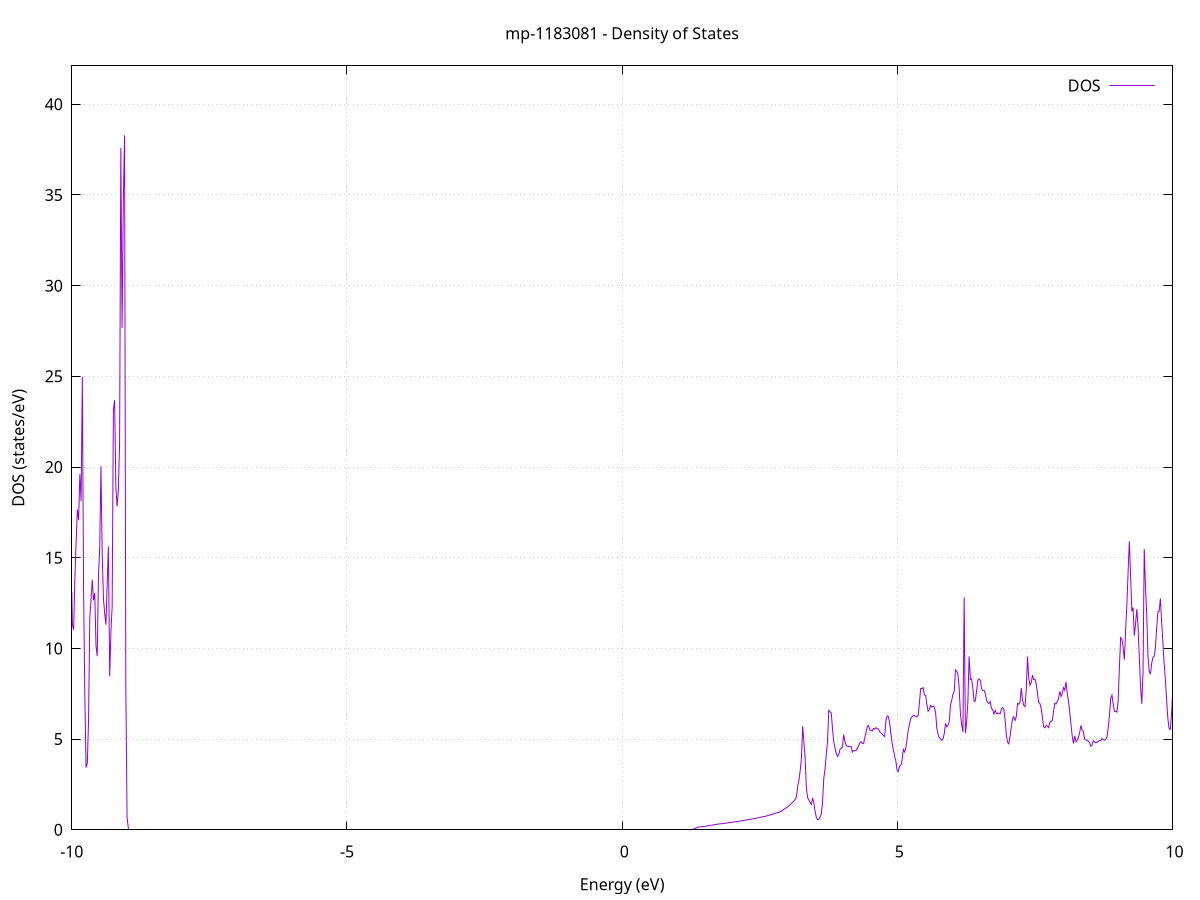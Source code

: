 set title 'mp-1183081 - Density of States'
set xlabel 'Energy (eV)'
set ylabel 'DOS (states/eV)'
set grid
set xrange [-10:10]
set yrange [0:42.118]
set xzeroaxis lt -1
set terminal png size 800,600
set output 'mp-1183081_dos_gnuplot.png'
plot '-' using 1:2 with lines title 'DOS'
-31.721200 0.000000
-31.698600 0.000000
-31.676100 0.000000
-31.653500 0.000000
-31.630900 0.000000
-31.608400 0.000000
-31.585800 0.000000
-31.563200 0.000000
-31.540700 0.000000
-31.518100 0.000000
-31.495500 0.000000
-31.473000 0.000000
-31.450400 0.000000
-31.427800 0.000000
-31.405300 0.000000
-31.382700 0.000000
-31.360100 0.000000
-31.337600 0.000000
-31.315000 0.000000
-31.292400 0.000000
-31.269900 0.000000
-31.247300 0.000000
-31.224700 0.000000
-31.202200 0.000000
-31.179600 0.000000
-31.157000 0.000000
-31.134500 0.000000
-31.111900 0.000000
-31.089300 0.000000
-31.066800 0.000000
-31.044200 0.000000
-31.021600 0.000000
-30.999100 0.000000
-30.976500 0.000000
-30.953900 0.000000
-30.931300 0.000000
-30.908800 0.000000
-30.886200 0.000000
-30.863600 0.000000
-30.841100 0.000000
-30.818500 0.000000
-30.795900 0.000000
-30.773400 0.000000
-30.750800 0.000000
-30.728200 0.000000
-30.705700 0.000000
-30.683100 0.000000
-30.660500 0.000000
-30.638000 0.000000
-30.615400 0.000000
-30.592800 0.000000
-30.570300 0.000000
-30.547700 0.000000
-30.525100 0.000000
-30.502600 0.000000
-30.480000 0.000000
-30.457400 0.000000
-30.434900 0.000000
-30.412300 0.000000
-30.389700 0.000000
-30.367200 0.000000
-30.344600 0.000000
-30.322000 0.000000
-30.299500 0.000000
-30.276900 0.000000
-30.254300 0.000000
-30.231800 0.000000
-30.209200 0.000000
-30.186600 0.000000
-30.164100 0.000000
-30.141500 0.000000
-30.118900 0.000000
-30.096400 0.000000
-30.073800 0.000000
-30.051200 0.000000
-30.028700 0.000000
-30.006100 0.000000
-29.983500 0.000000
-29.961000 0.000000
-29.938400 0.000000
-29.915800 0.000000
-29.893300 0.000000
-29.870700 0.000000
-29.848100 0.000000
-29.825600 0.000000
-29.803000 0.000000
-29.780400 0.000000
-29.757900 0.000000
-29.735300 0.000000
-29.712700 0.000000
-29.690200 0.000000
-29.667600 1.413000
-29.645000 18.239900
-29.622500 35.689800
-29.599900 29.346100
-29.577300 43.227000
-29.554700 97.148700
-29.532200 30.524300
-29.509600 0.000000
-29.487000 0.000000
-29.464500 0.000000
-29.441900 0.000000
-29.419300 0.000000
-29.396800 0.000000
-29.374200 0.000000
-29.351600 0.000000
-29.329100 0.000000
-29.306500 0.000000
-29.283900 0.000000
-29.261400 0.000000
-29.238800 0.000000
-29.216200 0.000000
-29.193700 0.000000
-29.171100 0.000000
-29.148500 0.000000
-29.126000 0.000000
-29.103400 0.000000
-29.080800 0.000000
-29.058300 0.000000
-29.035700 0.000000
-29.013100 0.000000
-28.990600 0.000000
-28.968000 0.000000
-28.945400 0.000000
-28.922900 0.000000
-28.900300 0.000000
-28.877700 0.000000
-28.855200 0.000000
-28.832600 0.000000
-28.810000 0.000000
-28.787500 0.000000
-28.764900 0.000000
-28.742300 0.000000
-28.719800 0.000000
-28.697200 0.000000
-28.674600 0.000000
-28.652100 0.000000
-28.629500 0.000000
-28.606900 0.000000
-28.584400 0.000000
-28.561800 0.000000
-28.539200 0.000000
-28.516700 0.000000
-28.494100 0.000000
-28.471500 0.000000
-28.449000 0.000000
-28.426400 0.000000
-28.403800 0.000000
-28.381300 0.000000
-28.358700 0.000000
-28.336100 0.000000
-28.313600 0.000000
-28.291000 0.000000
-28.268400 0.000000
-28.245800 0.000000
-28.223300 0.000000
-28.200700 0.000000
-28.178100 0.000000
-28.155600 0.000000
-28.133000 0.000000
-28.110400 0.000000
-28.087900 0.000000
-28.065300 0.000000
-28.042700 0.000000
-28.020200 0.000000
-27.997600 0.000000
-27.975000 0.000000
-27.952500 0.000000
-27.929900 0.000000
-27.907300 0.000000
-27.884800 0.000000
-27.862200 0.000000
-27.839600 0.000000
-27.817100 0.000000
-27.794500 0.000000
-27.771900 0.000000
-27.749400 0.000000
-27.726800 0.000000
-27.704200 0.000000
-27.681700 0.000000
-27.659100 0.000000
-27.636500 0.000000
-27.614000 0.000000
-27.591400 0.000000
-27.568800 0.000000
-27.546300 0.000000
-27.523700 0.000000
-27.501100 0.000000
-27.478600 0.000000
-27.456000 0.000000
-27.433400 0.000000
-27.410900 0.000000
-27.388300 0.000000
-27.365700 0.000000
-27.343200 0.000000
-27.320600 0.000000
-27.298000 0.000000
-27.275500 0.000000
-27.252900 0.000000
-27.230300 0.000000
-27.207800 0.000000
-27.185200 0.000000
-27.162600 0.000000
-27.140100 0.000000
-27.117500 0.000000
-27.094900 0.000000
-27.072400 0.000000
-27.049800 0.000000
-27.027200 0.000000
-27.004700 0.000000
-26.982100 0.000000
-26.959500 0.000000
-26.937000 0.000000
-26.914400 0.000000
-26.891800 0.000000
-26.869200 0.000000
-26.846700 0.000000
-26.824100 0.000000
-26.801500 0.000000
-26.779000 0.000000
-26.756400 0.000000
-26.733800 0.000000
-26.711300 0.000000
-26.688700 0.000000
-26.666100 0.000000
-26.643600 0.000000
-26.621000 0.000000
-26.598400 0.000000
-26.575900 0.000000
-26.553300 0.000000
-26.530700 0.000000
-26.508200 0.000000
-26.485600 0.000000
-26.463000 0.000000
-26.440500 0.000000
-26.417900 0.000000
-26.395300 0.000000
-26.372800 0.000000
-26.350200 0.000000
-26.327600 0.000000
-26.305100 0.000000
-26.282500 0.000000
-26.259900 0.000000
-26.237400 0.000000
-26.214800 0.000000
-26.192200 0.000000
-26.169700 0.000000
-26.147100 0.000000
-26.124500 0.000000
-26.102000 0.000000
-26.079400 0.000000
-26.056800 0.000000
-26.034300 0.000000
-26.011700 0.000000
-25.989100 0.000000
-25.966600 0.000000
-25.944000 0.000000
-25.921400 0.000000
-25.898900 0.000000
-25.876300 0.000000
-25.853700 0.000000
-25.831200 0.000000
-25.808600 0.000000
-25.786000 0.000000
-25.763500 0.000000
-25.740900 0.000000
-25.718300 0.000000
-25.695800 0.000000
-25.673200 0.000000
-25.650600 0.000000
-25.628100 0.000000
-25.605500 0.000000
-25.582900 0.000000
-25.560300 0.000000
-25.537800 0.000000
-25.515200 0.000000
-25.492600 0.000000
-25.470100 0.000000
-25.447500 0.000000
-25.424900 0.000000
-25.402400 0.000000
-25.379800 0.000000
-25.357200 0.000000
-25.334700 0.000000
-25.312100 0.000000
-25.289500 0.000000
-25.267000 0.000000
-25.244400 0.000000
-25.221800 0.000000
-25.199300 0.000000
-25.176700 0.000000
-25.154100 0.000000
-25.131600 0.000000
-25.109000 0.000000
-25.086400 0.000000
-25.063900 0.000000
-25.041300 0.000000
-25.018700 0.000000
-24.996200 0.000000
-24.973600 0.000000
-24.951000 0.000000
-24.928500 0.000000
-24.905900 0.000000
-24.883300 0.000000
-24.860800 0.000000
-24.838200 0.000000
-24.815600 0.000000
-24.793100 0.000000
-24.770500 0.000000
-24.747900 0.000000
-24.725400 0.000000
-24.702800 0.000000
-24.680200 0.000000
-24.657700 0.000000
-24.635100 0.000000
-24.612500 0.000000
-24.590000 0.000000
-24.567400 0.000000
-24.544800 0.000000
-24.522300 0.000000
-24.499700 0.000000
-24.477100 0.000000
-24.454600 0.000000
-24.432000 0.000000
-24.409400 0.000000
-24.386900 0.000000
-24.364300 0.000000
-24.341700 0.000000
-24.319200 0.000000
-24.296600 0.000000
-24.274000 0.000000
-24.251500 0.000000
-24.228900 0.000000
-24.206300 0.000000
-24.183700 0.000000
-24.161200 0.000000
-24.138600 0.000000
-24.116000 0.000000
-24.093500 0.000000
-24.070900 0.000000
-24.048300 0.000000
-24.025800 0.000000
-24.003200 0.000000
-23.980600 0.000000
-23.958100 0.000000
-23.935500 0.000000
-23.912900 0.000000
-23.890400 0.000000
-23.867800 0.000000
-23.845200 0.000000
-23.822700 0.000000
-23.800100 0.000000
-23.777500 0.000000
-23.755000 0.000000
-23.732400 0.000000
-23.709800 0.000000
-23.687300 0.000000
-23.664700 0.000000
-23.642100 0.000000
-23.619600 0.000000
-23.597000 0.000000
-23.574400 0.000000
-23.551900 0.000000
-23.529300 0.000000
-23.506700 0.000000
-23.484200 0.000000
-23.461600 0.000000
-23.439000 0.000000
-23.416500 0.000000
-23.393900 0.000000
-23.371300 0.000000
-23.348800 0.000000
-23.326200 0.000000
-23.303600 0.000000
-23.281100 0.000000
-23.258500 0.000000
-23.235900 0.000000
-23.213400 0.000000
-23.190800 0.000000
-23.168200 0.000000
-23.145700 0.000000
-23.123100 0.000000
-23.100500 0.000000
-23.078000 0.000000
-23.055400 0.000000
-23.032800 0.000000
-23.010300 0.000000
-22.987700 0.000000
-22.965100 0.000000
-22.942600 0.000000
-22.920000 0.000000
-22.897400 0.000000
-22.874800 0.000000
-22.852300 0.000000
-22.829700 0.000000
-22.807100 0.000000
-22.784600 0.000000
-22.762000 0.000000
-22.739400 0.000000
-22.716900 0.000000
-22.694300 0.000000
-22.671700 0.000000
-22.649200 0.000000
-22.626600 0.000000
-22.604000 0.000000
-22.581500 0.000000
-22.558900 0.000000
-22.536300 0.000000
-22.513800 0.000000
-22.491200 0.000000
-22.468600 0.000000
-22.446100 0.000000
-22.423500 0.000000
-22.400900 0.000000
-22.378400 0.000000
-22.355800 0.000000
-22.333200 0.000000
-22.310700 0.000000
-22.288100 0.000000
-22.265500 0.000000
-22.243000 0.000000
-22.220400 0.000000
-22.197800 0.000000
-22.175300 0.000000
-22.152700 0.000000
-22.130100 0.000000
-22.107600 0.000000
-22.085000 0.000000
-22.062400 0.000000
-22.039900 0.000000
-22.017300 0.000000
-21.994700 0.000000
-21.972200 0.000000
-21.949600 0.000000
-21.927000 0.000000
-21.904500 0.000000
-21.881900 0.000000
-21.859300 0.000000
-21.836800 0.000000
-21.814200 0.000000
-21.791600 0.000000
-21.769100 0.000000
-21.746500 0.000000
-21.723900 0.000000
-21.701400 0.000000
-21.678800 0.000000
-21.656200 0.000000
-21.633700 0.000000
-21.611100 0.000000
-21.588500 0.000000
-21.566000 0.000000
-21.543400 0.000000
-21.520800 0.000000
-21.498200 0.000000
-21.475700 0.000000
-21.453100 0.000000
-21.430500 0.000000
-21.408000 0.000000
-21.385400 0.000000
-21.362800 0.000000
-21.340300 0.000000
-21.317700 0.000000
-21.295100 0.000000
-21.272600 0.000000
-21.250000 0.000000
-21.227400 0.000000
-21.204900 0.000000
-21.182300 0.000000
-21.159700 0.000000
-21.137200 0.000000
-21.114600 0.000000
-21.092000 0.000000
-21.069500 0.000000
-21.046900 0.000000
-21.024300 0.000000
-21.001800 0.000000
-20.979200 0.000000
-20.956600 0.000000
-20.934100 0.000000
-20.911500 0.000000
-20.888900 0.000000
-20.866400 0.000000
-20.843800 0.000000
-20.821200 0.000000
-20.798700 0.000000
-20.776100 0.000000
-20.753500 0.000000
-20.731000 0.000000
-20.708400 0.000000
-20.685800 0.000000
-20.663300 0.000000
-20.640700 0.000000
-20.618100 0.000000
-20.595600 0.000000
-20.573000 0.000000
-20.550400 0.000000
-20.527900 0.000000
-20.505300 0.000000
-20.482700 0.000000
-20.460200 0.000000
-20.437600 0.000000
-20.415000 0.000000
-20.392500 0.000000
-20.369900 0.000000
-20.347300 0.000000
-20.324800 0.000000
-20.302200 0.000000
-20.279600 0.000000
-20.257100 0.000000
-20.234500 0.000000
-20.211900 0.000000
-20.189300 0.000000
-20.166800 0.000000
-20.144200 0.000000
-20.121600 0.000000
-20.099100 0.000000
-20.076500 0.000000
-20.053900 0.000000
-20.031400 0.000000
-20.008800 0.000000
-19.986200 0.000000
-19.963700 0.000000
-19.941100 0.000000
-19.918500 0.000000
-19.896000 0.000000
-19.873400 0.000000
-19.850800 0.000000
-19.828300 0.000000
-19.805700 0.000000
-19.783100 0.000000
-19.760600 0.000000
-19.738000 0.000000
-19.715400 0.000000
-19.692900 0.000000
-19.670300 0.000000
-19.647700 0.000000
-19.625200 0.000000
-19.602600 0.000000
-19.580000 0.000000
-19.557500 0.000000
-19.534900 0.000000
-19.512300 0.000000
-19.489800 0.000000
-19.467200 0.000000
-19.444600 0.000000
-19.422100 0.000000
-19.399500 0.000000
-19.376900 0.000000
-19.354400 0.000000
-19.331800 0.000000
-19.309200 0.000000
-19.286700 0.000000
-19.264100 0.000000
-19.241500 0.000000
-19.219000 0.000000
-19.196400 0.000000
-19.173800 0.000000
-19.151300 0.000000
-19.128700 0.000000
-19.106100 0.000000
-19.083600 0.000000
-19.061000 0.000000
-19.038400 0.000000
-19.015900 0.000000
-18.993300 0.000000
-18.970700 0.000000
-18.948200 0.000000
-18.925600 0.000000
-18.903000 0.000000
-18.880500 0.000000
-18.857900 0.000000
-18.835300 0.000000
-18.812700 0.000000
-18.790200 0.000000
-18.767600 0.000000
-18.745000 0.000000
-18.722500 0.000000
-18.699900 0.000000
-18.677300 0.000000
-18.654800 0.000000
-18.632200 0.000000
-18.609600 0.000000
-18.587100 0.000000
-18.564500 0.000000
-18.541900 0.000000
-18.519400 0.000000
-18.496800 0.000000
-18.474200 0.000000
-18.451700 0.000000
-18.429100 0.000000
-18.406500 0.000000
-18.384000 0.000000
-18.361400 0.000000
-18.338800 0.000000
-18.316300 0.000000
-18.293700 0.000000
-18.271100 0.000000
-18.248600 0.000000
-18.226000 0.000000
-18.203400 0.000000
-18.180900 0.000000
-18.158300 0.000000
-18.135700 0.000000
-18.113200 0.000000
-18.090600 0.000000
-18.068000 0.000000
-18.045500 0.000000
-18.022900 0.000000
-18.000300 0.000000
-17.977800 0.000000
-17.955200 0.000000
-17.932600 0.000000
-17.910100 0.000000
-17.887500 0.000000
-17.864900 0.000000
-17.842400 0.000000
-17.819800 0.000000
-17.797200 0.000000
-17.774700 0.000000
-17.752100 0.000000
-17.729500 0.000000
-17.707000 0.000000
-17.684400 0.000000
-17.661800 0.000000
-17.639300 0.000000
-17.616700 0.000000
-17.594100 0.000000
-17.571600 0.000000
-17.549000 0.000000
-17.526400 0.000000
-17.503800 0.000000
-17.481300 0.000000
-17.458700 0.000000
-17.436100 0.000000
-17.413600 0.000000
-17.391000 0.000000
-17.368400 0.000000
-17.345900 0.000000
-17.323300 0.000000
-17.300700 0.000000
-17.278200 0.000000
-17.255600 0.000000
-17.233000 0.000000
-17.210500 0.000000
-17.187900 0.000000
-17.165300 0.000000
-17.142800 0.000000
-17.120200 0.000000
-17.097600 0.000000
-17.075100 0.000000
-17.052500 0.000000
-17.029900 0.000000
-17.007400 0.000000
-16.984800 0.000000
-16.962200 0.000000
-16.939700 0.000000
-16.917100 0.000000
-16.894500 0.000000
-16.872000 0.000000
-16.849400 0.000000
-16.826800 0.000000
-16.804300 0.000000
-16.781700 0.000000
-16.759100 0.000000
-16.736600 0.000000
-16.714000 0.000000
-16.691400 0.000000
-16.668900 0.000000
-16.646300 0.000000
-16.623700 0.000000
-16.601200 0.000000
-16.578600 0.000000
-16.556000 0.000000
-16.533500 0.000000
-16.510900 0.000000
-16.488300 0.000000
-16.465800 0.000000
-16.443200 0.000000
-16.420600 0.000000
-16.398100 0.000000
-16.375500 0.000000
-16.352900 0.000000
-16.330400 0.000000
-16.307800 0.000000
-16.285200 0.000000
-16.262700 0.000000
-16.240100 0.000000
-16.217500 0.000000
-16.194900 0.000000
-16.172400 0.000000
-16.149800 0.000000
-16.127200 0.000000
-16.104700 0.000000
-16.082100 0.000000
-16.059500 0.000000
-16.037000 0.000000
-16.014400 0.000000
-15.991800 0.000000
-15.969300 0.000000
-15.946700 0.000000
-15.924100 0.000000
-15.901600 0.000000
-15.879000 0.000000
-15.856400 0.000000
-15.833900 0.000000
-15.811300 0.000000
-15.788700 0.000000
-15.766200 0.000000
-15.743600 0.000000
-15.721000 0.000000
-15.698500 0.000000
-15.675900 0.000000
-15.653300 0.000000
-15.630800 0.000000
-15.608200 0.000000
-15.585600 0.000000
-15.563100 0.000000
-15.540500 0.000000
-15.517900 0.000000
-15.495400 0.000000
-15.472800 0.000000
-15.450200 0.000000
-15.427700 0.000000
-15.405100 0.000000
-15.382500 0.000000
-15.360000 0.000000
-15.337400 0.000000
-15.314800 0.000000
-15.292300 0.000000
-15.269700 0.000000
-15.247100 0.000000
-15.224600 0.000000
-15.202000 0.000000
-15.179400 0.000000
-15.156900 0.000000
-15.134300 0.000000
-15.111700 0.000000
-15.089200 0.000000
-15.066600 0.000000
-15.044000 0.000000
-15.021500 0.000000
-14.998900 0.000000
-14.976300 0.000000
-14.953800 0.000000
-14.931200 0.000000
-14.908600 0.000000
-14.886100 0.000000
-14.863500 0.000000
-14.840900 0.000000
-14.818300 0.000000
-14.795800 0.000000
-14.773200 0.000000
-14.750600 0.000000
-14.728100 0.000000
-14.705500 0.000000
-14.682900 0.000000
-14.660400 0.000000
-14.637800 0.000000
-14.615200 0.000000
-14.592700 0.000000
-14.570100 0.000000
-14.547500 0.000000
-14.525000 0.000000
-14.502400 0.000000
-14.479800 0.000000
-14.457300 0.000000
-14.434700 0.000000
-14.412100 0.000000
-14.389600 0.000000
-14.367000 0.000000
-14.344400 0.000000
-14.321900 0.000000
-14.299300 0.000000
-14.276700 0.000000
-14.254200 0.000000
-14.231600 0.000000
-14.209000 0.000000
-14.186500 0.000000
-14.163900 0.000000
-14.141300 0.000000
-14.118800 0.000000
-14.096200 0.000000
-14.073600 0.000000
-14.051100 0.000000
-14.028500 0.000000
-14.005900 0.000000
-13.983400 0.000000
-13.960800 0.000000
-13.938200 0.000000
-13.915700 0.000000
-13.893100 0.000000
-13.870500 0.000000
-13.848000 0.000000
-13.825400 0.000000
-13.802800 0.000000
-13.780300 0.000000
-13.757700 0.000000
-13.735100 0.000000
-13.712600 0.000000
-13.690000 0.000000
-13.667400 0.000000
-13.644900 0.000000
-13.622300 0.000000
-13.599700 0.000000
-13.577200 0.000000
-13.554600 0.000000
-13.532000 0.000000
-13.509400 0.000000
-13.486900 0.000000
-13.464300 0.000000
-13.441700 0.000000
-13.419200 0.000000
-13.396600 0.000000
-13.374000 0.000000
-13.351500 0.000000
-13.328900 0.000000
-13.306300 0.000000
-13.283800 0.000000
-13.261200 0.000000
-13.238600 0.000000
-13.216100 0.000000
-13.193500 0.000000
-13.170900 0.000000
-13.148400 0.000000
-13.125800 0.000000
-13.103200 0.000000
-13.080700 0.000000
-13.058100 0.000000
-13.035500 0.000000
-13.013000 0.000000
-12.990400 0.000000
-12.967800 0.000000
-12.945300 0.000000
-12.922700 0.000000
-12.900100 0.000000
-12.877600 0.000000
-12.855000 0.000000
-12.832400 0.000000
-12.809900 0.000000
-12.787300 0.000000
-12.764700 0.000000
-12.742200 0.000000
-12.719600 0.000000
-12.697000 0.000000
-12.674500 0.000000
-12.651900 0.000000
-12.629300 0.000000
-12.606800 0.000000
-12.584200 0.000000
-12.561600 0.000000
-12.539100 0.000000
-12.516500 0.000000
-12.493900 0.000000
-12.471400 0.000000
-12.448800 0.000000
-12.426200 0.000000
-12.403700 0.000000
-12.381100 0.000000
-12.358500 0.000000
-12.336000 0.000000
-12.313400 0.000000
-12.290800 0.000000
-12.268300 0.000000
-12.245700 0.000000
-12.223100 0.000000
-12.200600 0.000000
-12.178000 0.000000
-12.155400 0.000000
-12.132800 0.000000
-12.110300 0.000000
-12.087700 0.000000
-12.065100 0.000000
-12.042600 0.000000
-12.020000 0.000000
-11.997400 0.000000
-11.974900 0.000000
-11.952300 0.000000
-11.929700 0.000000
-11.907200 0.000000
-11.884600 0.000000
-11.862000 0.000000
-11.839500 0.000000
-11.816900 0.000000
-11.794300 0.000000
-11.771800 0.000000
-11.749200 0.000000
-11.726600 0.000000
-11.704100 0.000000
-11.681500 0.000000
-11.658900 0.000000
-11.636400 0.000000
-11.613800 0.000000
-11.591200 0.000000
-11.568700 0.000000
-11.546100 0.000000
-11.523500 0.000000
-11.501000 0.000000
-11.478400 0.000000
-11.455800 0.000000
-11.433300 0.000000
-11.410700 0.000000
-11.388100 0.000000
-11.365600 0.000000
-11.343000 0.000000
-11.320400 0.000000
-11.297900 0.000000
-11.275300 0.000000
-11.252700 0.000000
-11.230200 0.000000
-11.207600 0.000000
-11.185000 0.000000
-11.162500 0.000000
-11.139900 0.000000
-11.117300 0.000000
-11.094800 0.000000
-11.072200 0.000000
-11.049600 0.000000
-11.027100 0.000000
-11.004500 0.000000
-10.981900 0.000000
-10.959400 0.000000
-10.936800 0.000000
-10.914200 0.000000
-10.891700 0.000000
-10.869100 0.000000
-10.846500 0.000000
-10.823900 0.000000
-10.801400 0.000000
-10.778800 0.000000
-10.756200 0.000000
-10.733700 0.000000
-10.711100 0.000000
-10.688500 0.000000
-10.666000 0.000000
-10.643400 0.000000
-10.620800 0.000000
-10.598300 0.000000
-10.575700 0.000000
-10.553100 0.000000
-10.530600 0.000000
-10.508000 0.000000
-10.485400 0.000000
-10.462900 0.000000
-10.440300 0.000000
-10.417700 0.000000
-10.395200 0.000000
-10.372600 0.000000
-10.350000 0.000000
-10.327500 0.000000
-10.304900 0.000000
-10.282300 2.941800
-10.259800 3.224800
-10.237200 3.802900
-10.214600 3.828000
-10.192100 4.497400
-10.169500 4.915400
-10.146900 5.500100
-10.124400 7.063100
-10.101800 9.945400
-10.079200 10.340600
-10.056700 12.972600
-10.034100 13.979200
-10.011500 15.008800
-9.989000 11.298400
-9.966400 11.029500
-9.943800 13.895100
-9.921300 15.867400
-9.898700 17.667100
-9.876100 17.067900
-9.853600 19.611300
-9.831000 18.106200
-9.808400 24.985700
-9.785900 13.245800
-9.763300 7.433800
-9.740700 3.430400
-9.718200 3.676000
-9.695600 6.025100
-9.673000 11.685600
-9.650500 12.685500
-9.627900 13.786100
-9.605300 12.651400
-9.582800 13.050800
-9.560200 10.133600
-9.537600 9.570300
-9.515100 14.021700
-9.492500 15.539400
-9.469900 20.042000
-9.447300 15.123600
-9.424800 12.746400
-9.402200 11.905300
-9.379600 11.306700
-9.357100 13.554800
-9.334500 15.623400
-9.311900 8.465100
-9.289400 10.867900
-9.266800 12.323400
-9.244200 23.144900
-9.221700 23.684500
-9.199100 18.858700
-9.176500 17.825800
-9.154000 18.756200
-9.131400 21.282400
-9.108800 37.589800
-9.086300 27.664400
-9.063700 34.703400
-9.041100 38.289200
-9.018600 7.921400
-8.996000 0.701000
-8.973400 0.000000
-8.950900 0.000000
-8.928300 0.000000
-8.905700 0.000000
-8.883200 0.000000
-8.860600 0.000000
-8.838000 0.000000
-8.815500 0.000000
-8.792900 0.000000
-8.770300 0.000000
-8.747800 0.000000
-8.725200 0.000000
-8.702600 0.000000
-8.680100 0.000000
-8.657500 0.000000
-8.634900 0.000000
-8.612400 0.000000
-8.589800 0.000000
-8.567200 0.000000
-8.544700 0.000000
-8.522100 0.000000
-8.499500 0.000000
-8.477000 0.000000
-8.454400 0.000000
-8.431800 0.000000
-8.409300 0.000000
-8.386700 0.000000
-8.364100 0.000000
-8.341600 0.000000
-8.319000 0.000000
-8.296400 0.000000
-8.273900 0.000000
-8.251300 0.000000
-8.228700 0.000000
-8.206200 0.000000
-8.183600 0.000000
-8.161000 0.000000
-8.138400 0.000000
-8.115900 0.000000
-8.093300 0.000000
-8.070700 0.000000
-8.048200 0.000000
-8.025600 0.000000
-8.003000 0.000000
-7.980500 0.000000
-7.957900 0.000000
-7.935300 0.000000
-7.912800 0.000000
-7.890200 0.000000
-7.867600 0.000000
-7.845100 0.000000
-7.822500 0.000000
-7.799900 0.000000
-7.777400 0.000000
-7.754800 0.000000
-7.732200 0.000000
-7.709700 0.000000
-7.687100 0.000000
-7.664500 0.000000
-7.642000 0.000000
-7.619400 0.000000
-7.596800 0.000000
-7.574300 0.000000
-7.551700 0.000000
-7.529100 0.000000
-7.506600 0.000000
-7.484000 0.000000
-7.461400 0.000000
-7.438900 0.000000
-7.416300 0.000000
-7.393700 0.000000
-7.371200 0.000000
-7.348600 0.000000
-7.326000 0.000000
-7.303500 0.000000
-7.280900 0.000000
-7.258300 0.000000
-7.235800 0.000000
-7.213200 0.000000
-7.190600 0.000000
-7.168100 0.000000
-7.145500 0.000000
-7.122900 0.000000
-7.100400 0.000000
-7.077800 0.000000
-7.055200 0.000000
-7.032700 0.000000
-7.010100 0.000000
-6.987500 0.000000
-6.965000 0.000000
-6.942400 0.000000
-6.919800 0.000000
-6.897300 0.000000
-6.874700 0.000000
-6.852100 0.000000
-6.829600 0.000000
-6.807000 0.000000
-6.784400 0.000000
-6.761800 0.000000
-6.739300 0.000000
-6.716700 0.000000
-6.694100 0.000000
-6.671600 0.000000
-6.649000 0.000000
-6.626400 0.000000
-6.603900 0.000000
-6.581300 0.000000
-6.558700 0.000000
-6.536200 0.000000
-6.513600 0.000000
-6.491000 0.000000
-6.468500 0.000000
-6.445900 0.000000
-6.423300 0.000000
-6.400800 0.000000
-6.378200 0.000000
-6.355600 0.000000
-6.333100 0.000000
-6.310500 0.000000
-6.287900 0.000000
-6.265400 0.000000
-6.242800 0.000000
-6.220200 0.000000
-6.197700 0.000000
-6.175100 0.000000
-6.152500 0.000000
-6.130000 0.000000
-6.107400 0.000000
-6.084800 0.000000
-6.062300 0.000000
-6.039700 0.000000
-6.017100 0.000000
-5.994600 0.000000
-5.972000 0.000000
-5.949400 0.000000
-5.926900 0.000000
-5.904300 0.000000
-5.881700 0.000000
-5.859200 0.000000
-5.836600 0.000000
-5.814000 0.000000
-5.791500 0.000000
-5.768900 0.000000
-5.746300 0.000000
-5.723800 0.000000
-5.701200 0.000000
-5.678600 0.000000
-5.656100 0.000000
-5.633500 0.000000
-5.610900 0.000000
-5.588400 0.000000
-5.565800 0.000000
-5.543200 0.000000
-5.520700 0.000000
-5.498100 0.000000
-5.475500 0.000000
-5.452900 0.000000
-5.430400 0.000000
-5.407800 0.000000
-5.385200 0.000000
-5.362700 0.000000
-5.340100 0.000000
-5.317500 0.000000
-5.295000 0.000000
-5.272400 0.000000
-5.249800 0.000000
-5.227300 0.000000
-5.204700 0.000000
-5.182100 0.000000
-5.159600 0.000000
-5.137000 0.000000
-5.114400 0.000000
-5.091900 0.000000
-5.069300 0.000000
-5.046700 0.000000
-5.024200 0.000000
-5.001600 0.000000
-4.979000 0.000000
-4.956500 0.000000
-4.933900 0.000000
-4.911300 0.000000
-4.888800 0.000000
-4.866200 0.000000
-4.843600 0.000000
-4.821100 0.000000
-4.798500 0.000000
-4.775900 0.000000
-4.753400 0.000000
-4.730800 0.000000
-4.708200 0.000000
-4.685700 0.000000
-4.663100 0.000000
-4.640500 0.000000
-4.618000 0.000000
-4.595400 0.000000
-4.572800 0.000000
-4.550300 0.000000
-4.527700 0.000000
-4.505100 0.000000
-4.482600 0.000000
-4.460000 0.000000
-4.437400 0.000000
-4.414900 0.000000
-4.392300 0.000000
-4.369700 0.000000
-4.347200 0.000000
-4.324600 0.000000
-4.302000 0.000000
-4.279500 0.000000
-4.256900 0.000000
-4.234300 0.000000
-4.211800 0.000000
-4.189200 0.000000
-4.166600 0.000000
-4.144100 0.000000
-4.121500 0.000000
-4.098900 0.000000
-4.076300 0.000000
-4.053800 0.000000
-4.031200 0.000000
-4.008600 0.000000
-3.986100 0.000000
-3.963500 0.000000
-3.940900 0.000000
-3.918400 0.000000
-3.895800 0.000000
-3.873200 0.000000
-3.850700 0.000000
-3.828100 0.000000
-3.805500 0.000000
-3.783000 0.000000
-3.760400 0.000000
-3.737800 0.000000
-3.715300 0.000000
-3.692700 0.000000
-3.670100 0.000000
-3.647600 0.000000
-3.625000 0.000000
-3.602400 0.000000
-3.579900 0.000000
-3.557300 0.000000
-3.534700 0.000000
-3.512200 0.000000
-3.489600 0.000000
-3.467000 0.000000
-3.444500 0.000000
-3.421900 0.000000
-3.399300 0.000000
-3.376800 0.000000
-3.354200 0.000000
-3.331600 0.000000
-3.309100 0.000000
-3.286500 0.000000
-3.263900 0.000000
-3.241400 0.000000
-3.218800 0.000000
-3.196200 0.000000
-3.173700 0.000000
-3.151100 0.000000
-3.128500 0.000000
-3.106000 0.000000
-3.083400 0.000000
-3.060800 0.000000
-3.038300 0.000000
-3.015700 0.000000
-2.993100 0.000000
-2.970600 0.000000
-2.948000 0.000000
-2.925400 0.000000
-2.902900 0.000000
-2.880300 0.000000
-2.857700 0.000000
-2.835200 0.000000
-2.812600 0.000000
-2.790000 0.000000
-2.767400 0.000000
-2.744900 0.000000
-2.722300 0.000000
-2.699700 0.000000
-2.677200 0.000000
-2.654600 0.000000
-2.632000 0.000000
-2.609500 0.000000
-2.586900 0.000000
-2.564300 0.000000
-2.541800 0.000000
-2.519200 0.000000
-2.496600 0.000000
-2.474100 0.000000
-2.451500 0.000000
-2.428900 0.000000
-2.406400 0.000000
-2.383800 0.000000
-2.361200 0.000000
-2.338700 0.000000
-2.316100 0.000000
-2.293500 0.000000
-2.271000 0.000000
-2.248400 0.000000
-2.225800 0.000000
-2.203300 0.000000
-2.180700 0.000000
-2.158100 0.000000
-2.135600 0.000000
-2.113000 0.000000
-2.090400 0.000000
-2.067900 0.000000
-2.045300 0.000000
-2.022700 0.000000
-2.000200 0.000000
-1.977600 0.000000
-1.955000 0.000000
-1.932500 0.000000
-1.909900 0.000000
-1.887300 0.000000
-1.864800 0.000000
-1.842200 0.000000
-1.819600 0.000000
-1.797100 0.000000
-1.774500 0.000000
-1.751900 0.000000
-1.729400 0.000000
-1.706800 0.000000
-1.684200 0.000000
-1.661700 0.000000
-1.639100 0.000000
-1.616500 0.000000
-1.594000 0.000000
-1.571400 0.000000
-1.548800 0.000000
-1.526300 0.000000
-1.503700 0.000000
-1.481100 0.000000
-1.458600 0.000000
-1.436000 0.000000
-1.413400 0.000000
-1.390800 0.000000
-1.368300 0.000000
-1.345700 0.000000
-1.323100 0.000000
-1.300600 0.000000
-1.278000 0.000000
-1.255400 0.000000
-1.232900 0.000000
-1.210300 0.000000
-1.187700 0.000000
-1.165200 0.000000
-1.142600 0.000000
-1.120000 0.000000
-1.097500 0.000000
-1.074900 0.000000
-1.052300 0.000000
-1.029800 0.000000
-1.007200 0.000000
-0.984600 0.000000
-0.962100 0.000000
-0.939500 0.000000
-0.916900 0.000000
-0.894400 0.000000
-0.871800 0.000000
-0.849200 0.000000
-0.826700 0.000000
-0.804100 0.000000
-0.781500 0.000000
-0.759000 0.000000
-0.736400 0.000000
-0.713800 0.000000
-0.691300 0.000000
-0.668700 0.000000
-0.646100 0.000000
-0.623600 0.000000
-0.601000 0.000000
-0.578400 0.000000
-0.555900 0.000000
-0.533300 0.000000
-0.510700 0.000000
-0.488200 0.000000
-0.465600 0.000000
-0.443000 0.000000
-0.420500 0.000000
-0.397900 0.000000
-0.375300 0.000000
-0.352800 0.000000
-0.330200 0.000000
-0.307600 0.000000
-0.285100 0.000000
-0.262500 0.000000
-0.239900 0.000000
-0.217400 0.000000
-0.194800 0.000000
-0.172200 0.000000
-0.149700 0.000000
-0.127100 0.000000
-0.104500 0.000000
-0.081900 0.000000
-0.059400 0.000000
-0.036800 0.000000
-0.014200 0.000000
0.008300 0.000000
0.030900 0.000000
0.053500 0.000000
0.076000 0.000000
0.098600 0.000000
0.121200 0.000000
0.143700 0.000000
0.166300 0.000000
0.188900 0.000000
0.211400 0.000000
0.234000 0.000000
0.256600 0.000000
0.279100 0.000000
0.301700 0.000000
0.324300 0.000000
0.346800 0.000000
0.369400 0.000000
0.392000 0.000000
0.414500 0.000000
0.437100 0.000000
0.459700 0.000000
0.482200 0.000000
0.504800 0.000000
0.527400 0.000000
0.549900 0.000000
0.572500 0.000000
0.595100 0.000000
0.617600 0.000000
0.640200 0.000000
0.662800 0.000000
0.685300 0.000000
0.707900 0.000000
0.730500 0.000000
0.753000 0.000000
0.775600 0.000000
0.798200 0.000000
0.820700 0.000000
0.843300 0.000000
0.865900 0.000000
0.888400 0.000000
0.911000 0.000000
0.933600 0.000000
0.956100 0.000000
0.978700 0.000000
1.001300 0.000000
1.023800 0.000000
1.046400 0.000000
1.069000 0.000000
1.091500 0.000000
1.114100 0.000000
1.136700 0.000000
1.159200 0.000000
1.181800 0.000000
1.204400 0.000000
1.226900 0.000300
1.249500 0.005300
1.272100 0.016700
1.294700 0.034500
1.317200 0.058500
1.339800 0.089000
1.362400 0.120200
1.384900 0.156000
1.407500 0.158400
1.430100 0.162700
1.452600 0.169000
1.475200 0.177200
1.497800 0.186500
1.520300 0.196900
1.542900 0.208100
1.565500 0.220300
1.588000 0.233500
1.610600 0.243700
1.633200 0.253200
1.655700 0.265800
1.678300 0.278600
1.700900 0.291600
1.723400 0.304400
1.746000 0.315200
1.768600 0.324100
1.791100 0.331100
1.813700 0.336100
1.836300 0.340400
1.858800 0.353100
1.881400 0.362700
1.904000 0.372500
1.926500 0.382500
1.949100 0.392600
1.971700 0.402600
1.994200 0.412600
2.016800 0.422500
2.039400 0.432500
2.061900 0.442300
2.084500 0.452700
2.107100 0.463300
2.129600 0.473900
2.152200 0.484600
2.174800 0.495900
2.197300 0.507700
2.219900 0.520200
2.242500 0.533000
2.265000 0.546100
2.287600 0.558400
2.310200 0.570000
2.332700 0.581700
2.355300 0.593600
2.377900 0.605500
2.400400 0.617400
2.423000 0.629400
2.445600 0.646500
2.468100 0.660700
2.490700 0.674600
2.513300 0.688800
2.535800 0.703300
2.558400 0.718000
2.581000 0.733000
2.603600 0.748300
2.626100 0.763800
2.648700 0.784700
2.671300 0.803700
2.693800 0.823500
2.716400 0.843400
2.739000 0.863700
2.761500 0.884400
2.784100 0.905600
2.806700 0.927100
2.829200 0.949600
2.851800 0.974900
2.874400 1.003300
2.896900 1.041800
2.919500 1.083800
2.942100 1.130100
2.964600 1.176100
2.987200 1.219900
3.009800 1.262200
3.032300 1.322100
3.054900 1.392500
3.077500 1.461100
3.100000 1.526500
3.122600 1.593600
3.145200 1.684200
3.167700 1.825800
3.190300 2.413900
3.212900 2.744000
3.235400 3.259700
3.258000 3.962800
3.280600 5.705800
3.303100 4.839400
3.325700 3.892800
3.348300 2.260800
3.370800 1.770900
3.393400 1.628900
3.416000 1.504400
3.438500 1.397800
3.461100 1.751100
3.483700 1.483500
3.506200 1.012600
3.528800 0.673900
3.551400 0.558800
3.573900 0.574800
3.596500 0.697600
3.619100 0.880300
3.641600 1.528800
3.664200 2.853200
3.686800 3.359300
3.709300 4.162800
3.731900 4.846200
3.754500 6.588900
3.777000 6.507700
3.799600 6.451100
3.822200 5.571700
3.844700 4.862600
3.867300 4.531300
3.889900 4.231900
3.912500 4.037900
3.935000 4.131500
3.957600 4.432500
3.980200 4.485300
4.002700 4.557900
4.025300 5.248800
4.047900 4.855700
4.070400 4.660600
4.093000 4.604700
4.115600 4.595700
4.138100 4.602600
4.160700 4.594200
4.183300 4.280300
4.205800 4.364400
4.228400 4.358700
4.251000 4.375400
4.273500 4.488900
4.296100 4.621500
4.318700 4.779900
4.341200 4.861900
4.363800 4.768300
4.386400 4.749700
4.408900 5.063100
4.431500 5.364900
4.454100 5.685700
4.476600 5.742000
4.499200 5.507800
4.521800 5.480000
4.544300 5.446400
4.566900 5.585400
4.589500 5.544100
4.612000 5.630100
4.634600 5.569200
4.657200 5.562500
4.679700 5.395600
4.702300 5.349600
4.724900 5.275700
4.747400 5.186600
4.770000 5.142300
4.792600 6.023000
4.815100 6.274100
4.837700 6.237300
4.860300 5.896800
4.882800 5.335700
4.905400 4.769400
4.928000 4.406100
4.950500 4.080700
4.973100 3.789500
4.995700 3.275100
5.018200 3.207700
5.040800 3.509200
5.063400 3.552500
5.085900 3.810400
5.108500 4.428400
5.131100 4.287400
5.153600 4.494800
5.176200 4.992300
5.198800 5.503100
5.221300 5.833400
5.243900 6.127800
5.266500 6.237000
5.289100 6.292300
5.311600 6.299900
5.334200 6.221400
5.356800 6.232300
5.379300 6.321200
5.401900 6.998000
5.424500 7.792600
5.447000 7.787600
5.469600 7.834400
5.492200 7.431700
5.514700 7.410100
5.537300 6.905800
5.559900 6.535600
5.582400 6.620000
5.605000 6.857200
5.627600 6.772300
5.650100 6.821300
5.672700 6.760300
5.695300 6.461600
5.717800 5.591300
5.740400 5.266600
5.763000 5.084000
5.785500 5.015900
5.808100 4.931000
5.830700 5.007000
5.853200 5.312000
5.875800 5.866900
5.898400 5.678600
5.920900 5.754800
5.943500 5.964200
5.966100 6.900900
5.988600 7.135900
6.011200 7.482600
6.033800 7.632900
6.056300 8.808200
6.078900 8.733700
6.101500 8.583600
6.124000 7.792700
6.146600 6.396200
6.169200 5.785400
6.191700 5.399000
6.214300 12.819900
6.236900 5.323700
6.259400 5.948400
6.282000 7.026700
6.304600 9.564000
6.327100 8.281700
6.349700 8.312800
6.372300 7.806500
6.394800 7.077100
6.417400 7.104700
6.440000 7.658400
6.462500 8.233900
6.485100 8.321200
6.507700 8.250700
6.530200 7.791600
6.552800 7.682400
6.575400 7.687600
6.598000 7.514000
6.620500 7.164600
6.643100 6.994000
6.665700 6.964800
6.688200 7.063000
6.710800 6.696500
6.733400 6.624100
6.755900 6.385100
6.778500 6.576500
6.801100 6.407600
6.823600 6.405100
6.846200 6.431900
6.868800 6.397000
6.891300 6.667800
6.913900 6.736400
6.936500 6.649900
6.959000 6.032900
6.981600 5.209000
7.004200 4.810700
7.026700 4.739700
7.049300 5.188900
7.071900 5.686300
7.094400 6.133000
7.117000 6.233700
7.139600 6.027000
7.162100 6.241200
7.184700 6.968400
7.207300 6.919000
7.229800 7.041600
7.252400 7.822300
7.275000 7.157300
7.297500 6.853700
7.320100 6.787400
7.342700 7.730500
7.365200 9.543300
7.387800 8.377300
7.410400 7.966600
7.432900 8.094200
7.455500 8.531000
7.478100 8.276200
7.500600 8.302500
7.523200 8.044200
7.545800 7.558900
7.568300 7.018900
7.590900 6.973000
7.613500 6.697600
7.636000 6.219500
7.658600 5.684800
7.681200 5.616200
7.703700 5.762400
7.726300 5.716900
7.748900 5.635800
7.771400 5.922300
7.794000 5.981500
7.816600 6.012200
7.839100 6.532200
7.861700 6.974600
7.884300 6.933700
7.906800 7.088900
7.929400 7.227100
7.952000 7.630300
7.974600 7.358700
7.997100 7.533300
8.019700 7.838600
8.042300 7.691100
8.064800 8.152800
8.087400 7.508400
8.110000 7.096200
8.132500 6.496000
8.155100 5.825900
8.177700 5.163000
8.200200 4.755500
8.222800 5.180100
8.245400 4.851800
8.267900 4.923200
8.290500 5.091400
8.313100 5.353000
8.335600 5.758600
8.358200 5.481600
8.380800 5.423700
8.403300 5.022300
8.425900 4.939500
8.448500 4.950500
8.471000 4.884300
8.493600 4.797800
8.516200 4.608200
8.538700 4.674100
8.561300 4.907700
8.583900 4.839200
8.606400 4.796400
8.629000 4.818200
8.651600 4.870800
8.674100 4.920100
8.696700 4.922000
8.719300 5.025100
8.741800 4.978900
8.764400 4.938000
8.787000 4.988300
8.809500 5.122400
8.832100 5.614200
8.854700 6.291300
8.877200 7.265200
8.899800 7.418500
8.922400 6.923300
8.944900 6.516200
8.967500 6.541800
8.990100 6.483500
9.012600 7.122100
9.035200 8.927300
9.057800 10.598000
9.080300 10.505200
9.102900 10.068900
9.125500 9.381200
9.148000 11.002100
9.170600 12.383700
9.193200 14.213700
9.215700 15.903400
9.238300 14.013800
9.260900 12.044500
9.283500 12.257300
9.306000 10.699300
9.328600 11.361700
9.351200 12.164800
9.373700 11.248500
9.396300 9.578800
9.418900 7.893500
9.441400 6.942600
9.464000 8.603100
9.486600 15.474300
9.509100 13.409100
9.531700 11.887800
9.554300 9.593600
9.576800 8.745500
9.599400 8.576700
9.622000 9.185300
9.644500 9.501500
9.667100 9.568300
9.689700 10.051300
9.712200 11.091900
9.734800 12.011500
9.757400 12.043100
9.779900 12.758000
9.802500 11.441000
9.825100 10.368200
9.847600 9.184900
9.870200 8.301200
9.892800 7.177900
9.915300 6.154200
9.937900 5.569600
9.960500 5.526700
9.983000 6.373500
10.005600 7.755700
10.028200 8.992300
10.050700 8.985700
10.073300 9.328700
10.095900 9.586600
10.118400 10.208700
10.141000 10.478000
10.163600 11.841200
10.186100 12.180900
10.208700 11.178500
10.231300 10.440400
10.253800 9.905700
10.276400 10.381600
10.299000 10.432400
10.321500 10.313000
10.344100 10.345900
10.366700 11.694800
10.389200 14.421100
10.411800 12.833300
10.434400 11.816400
10.456900 11.625500
10.479500 12.766600
10.502100 12.112500
10.524600 13.769100
10.547200 15.641700
10.569800 16.952500
10.592300 18.549700
10.614900 17.429300
10.637500 18.059000
10.660100 17.886100
10.682600 29.161000
10.705200 21.557000
10.727800 20.896600
10.750300 18.544400
10.772900 16.729500
10.795500 17.093200
10.818000 15.740200
10.840600 14.902900
10.863200 13.677200
10.885700 14.986200
10.908300 17.067200
10.930900 12.466400
10.953400 13.534500
10.976000 13.524000
10.998600 13.471800
11.021100 14.013500
11.043700 17.173800
11.066300 20.762100
11.088800 23.547500
11.111400 27.389600
11.134000 28.606600
11.156500 30.821800
11.179100 28.409300
11.201700 25.323600
11.224200 28.268500
11.246800 25.520400
11.269400 23.309500
11.291900 16.419500
11.314500 11.639400
11.337100 3.723600
11.359600 0.323400
11.382200 0.000000
11.404800 0.000000
11.427300 0.000000
11.449900 0.000000
11.472500 0.000000
11.495000 0.000000
11.517600 0.000000
11.540200 0.000000
11.562700 0.000000
11.585300 0.000000
11.607900 0.000000
11.630400 0.000000
11.653000 0.000000
11.675600 0.000000
11.698100 0.000000
11.720700 0.000000
11.743300 0.000000
11.765800 0.000000
11.788400 0.000000
11.811000 0.000000
11.833500 0.000000
11.856100 0.000000
11.878700 0.000000
11.901200 0.000000
11.923800 0.000000
11.946400 0.000000
11.969000 0.000000
11.991500 0.000000
12.014100 0.000000
12.036700 0.000000
12.059200 0.000000
12.081800 0.000000
12.104400 0.000000
12.126900 0.000000
12.149500 0.000000
12.172100 0.000000
12.194600 0.000000
12.217200 0.000000
12.239800 0.000000
12.262300 0.000000
12.284900 0.000000
12.307500 0.000000
12.330000 0.000000
12.352600 0.000000
12.375200 0.000000
12.397700 0.000000
12.420300 0.000000
12.442900 0.000000
12.465400 0.000000
12.488000 0.000000
12.510600 0.000000
12.533100 0.000000
12.555700 0.000000
12.578300 0.000000
12.600800 0.000000
12.623400 0.000000
12.646000 0.000000
12.668500 0.000000
12.691100 0.000000
12.713700 0.000000
12.736200 0.000000
12.758800 0.000000
12.781400 0.000000
12.803900 0.000000
12.826500 0.000000
12.849100 0.000000
12.871600 0.000000
12.894200 0.000000
12.916800 0.000000
12.939300 0.000000
12.961900 0.000000
12.984500 0.000000
13.007000 0.000000
13.029600 0.000000
13.052200 0.000000
13.074700 0.000000
13.097300 0.000000
13.119900 0.000000
13.142400 0.000000
13.165000 0.000000
13.187600 0.000000
13.210100 0.000000
13.232700 0.000000
13.255300 0.000000
13.277800 0.000000
13.300400 0.000000
13.323000 0.000000
13.345600 0.000000
13.368100 0.000000
13.390700 0.000000
13.413300 0.000000
e

